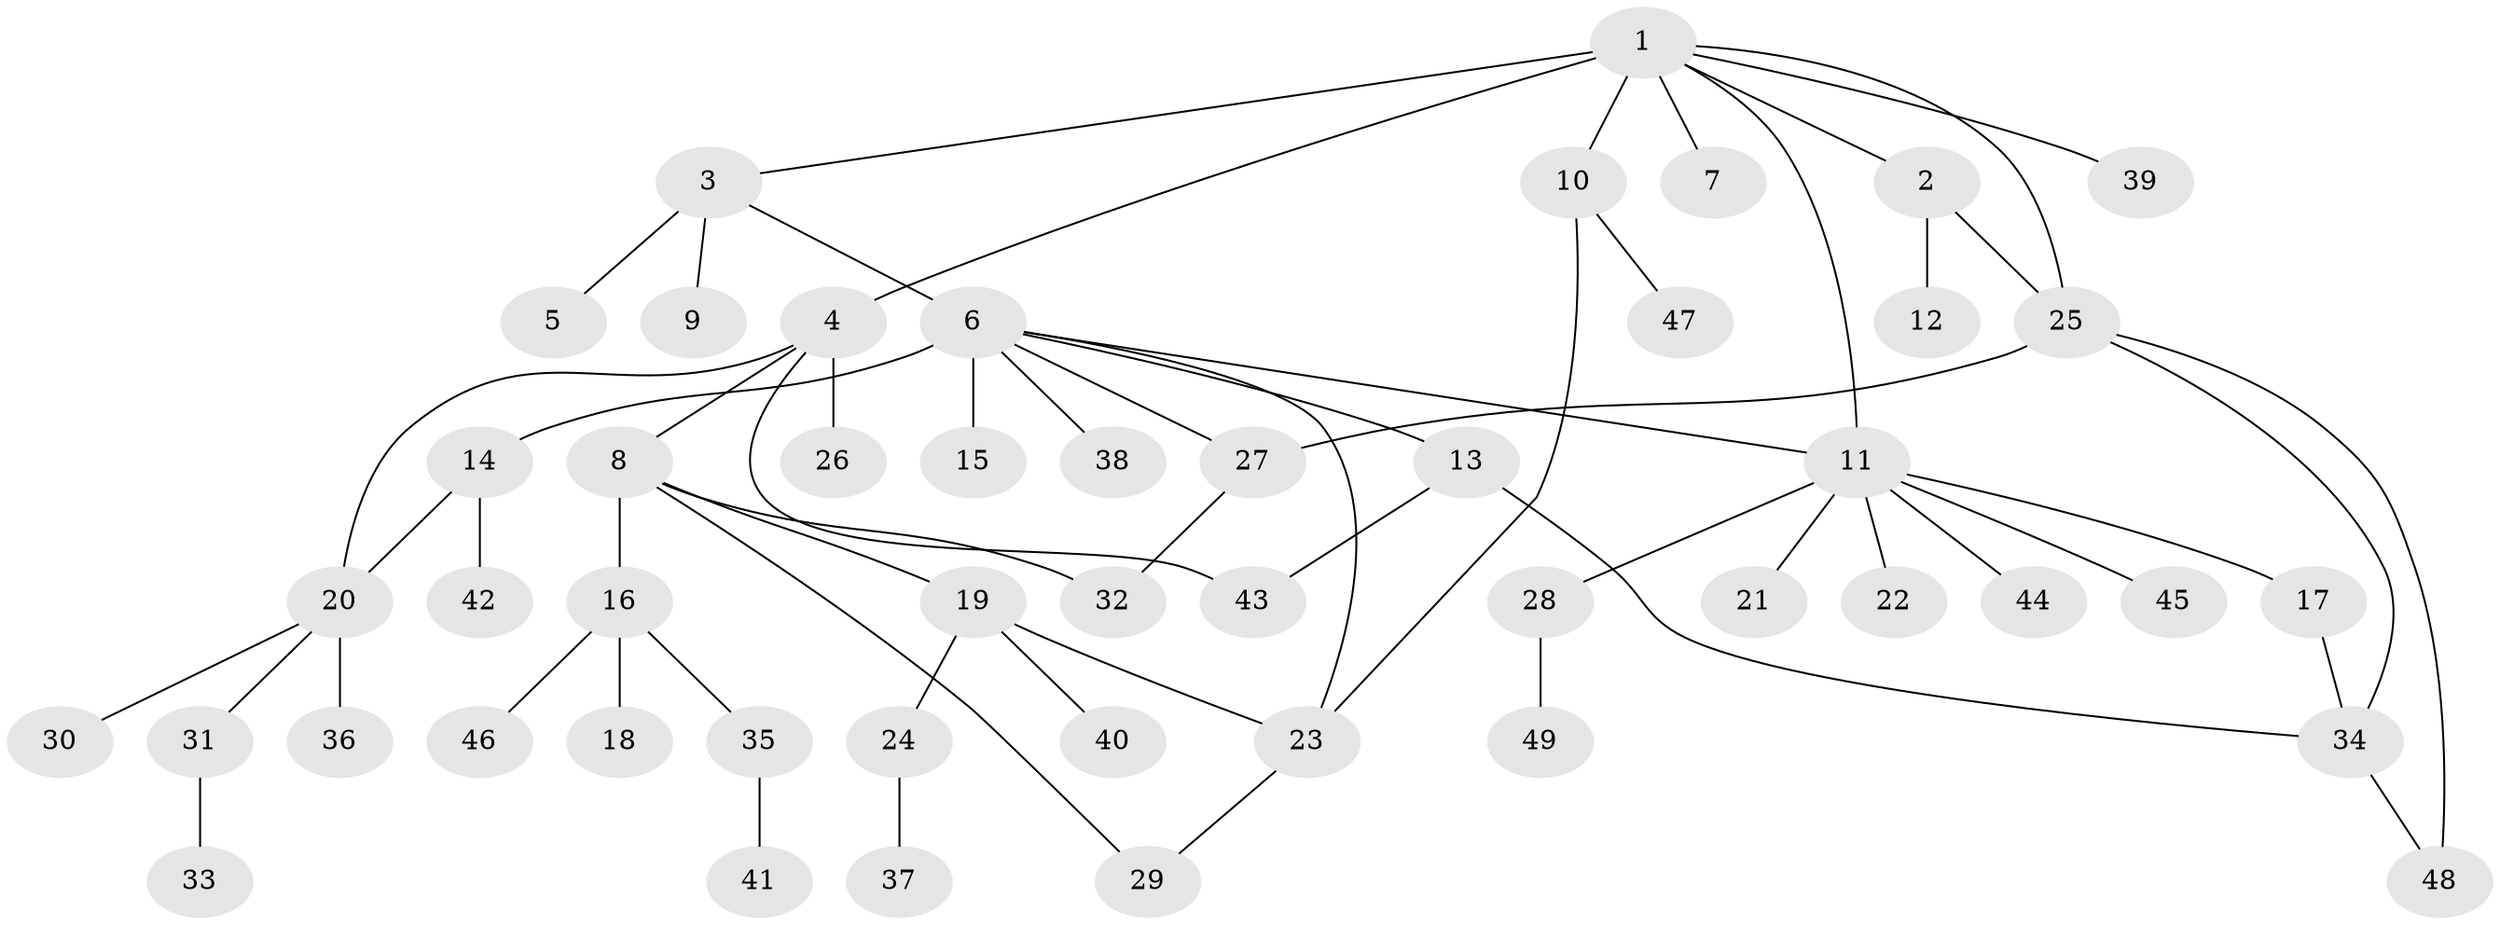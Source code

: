 // original degree distribution, {13: 0.010309278350515464, 5: 0.08247422680412371, 6: 0.020618556701030927, 2: 0.1958762886597938, 12: 0.010309278350515464, 9: 0.010309278350515464, 1: 0.5670103092783505, 10: 0.010309278350515464, 3: 0.05154639175257732, 8: 0.010309278350515464, 4: 0.030927835051546393}
// Generated by graph-tools (version 1.1) at 2025/35/03/09/25 02:35:17]
// undirected, 49 vertices, 60 edges
graph export_dot {
graph [start="1"]
  node [color=gray90,style=filled];
  1;
  2;
  3;
  4;
  5;
  6;
  7;
  8;
  9;
  10;
  11;
  12;
  13;
  14;
  15;
  16;
  17;
  18;
  19;
  20;
  21;
  22;
  23;
  24;
  25;
  26;
  27;
  28;
  29;
  30;
  31;
  32;
  33;
  34;
  35;
  36;
  37;
  38;
  39;
  40;
  41;
  42;
  43;
  44;
  45;
  46;
  47;
  48;
  49;
  1 -- 2 [weight=2.0];
  1 -- 3 [weight=1.0];
  1 -- 4 [weight=1.0];
  1 -- 7 [weight=1.0];
  1 -- 10 [weight=4.0];
  1 -- 11 [weight=1.0];
  1 -- 25 [weight=1.0];
  1 -- 39 [weight=1.0];
  2 -- 12 [weight=2.0];
  2 -- 25 [weight=1.0];
  3 -- 5 [weight=1.0];
  3 -- 6 [weight=1.0];
  3 -- 9 [weight=1.0];
  4 -- 8 [weight=1.0];
  4 -- 20 [weight=1.0];
  4 -- 26 [weight=1.0];
  4 -- 43 [weight=1.0];
  6 -- 11 [weight=1.0];
  6 -- 13 [weight=1.0];
  6 -- 14 [weight=4.0];
  6 -- 15 [weight=1.0];
  6 -- 23 [weight=1.0];
  6 -- 27 [weight=1.0];
  6 -- 38 [weight=1.0];
  8 -- 16 [weight=1.0];
  8 -- 19 [weight=1.0];
  8 -- 29 [weight=1.0];
  8 -- 32 [weight=3.0];
  10 -- 23 [weight=1.0];
  10 -- 47 [weight=1.0];
  11 -- 17 [weight=1.0];
  11 -- 21 [weight=1.0];
  11 -- 22 [weight=1.0];
  11 -- 28 [weight=1.0];
  11 -- 44 [weight=1.0];
  11 -- 45 [weight=1.0];
  13 -- 34 [weight=1.0];
  13 -- 43 [weight=2.0];
  14 -- 20 [weight=2.0];
  14 -- 42 [weight=1.0];
  16 -- 18 [weight=1.0];
  16 -- 35 [weight=1.0];
  16 -- 46 [weight=1.0];
  17 -- 34 [weight=1.0];
  19 -- 23 [weight=1.0];
  19 -- 24 [weight=1.0];
  19 -- 40 [weight=1.0];
  20 -- 30 [weight=1.0];
  20 -- 31 [weight=1.0];
  20 -- 36 [weight=2.0];
  23 -- 29 [weight=1.0];
  24 -- 37 [weight=2.0];
  25 -- 27 [weight=2.0];
  25 -- 34 [weight=1.0];
  25 -- 48 [weight=1.0];
  27 -- 32 [weight=1.0];
  28 -- 49 [weight=1.0];
  31 -- 33 [weight=1.0];
  34 -- 48 [weight=1.0];
  35 -- 41 [weight=4.0];
}
